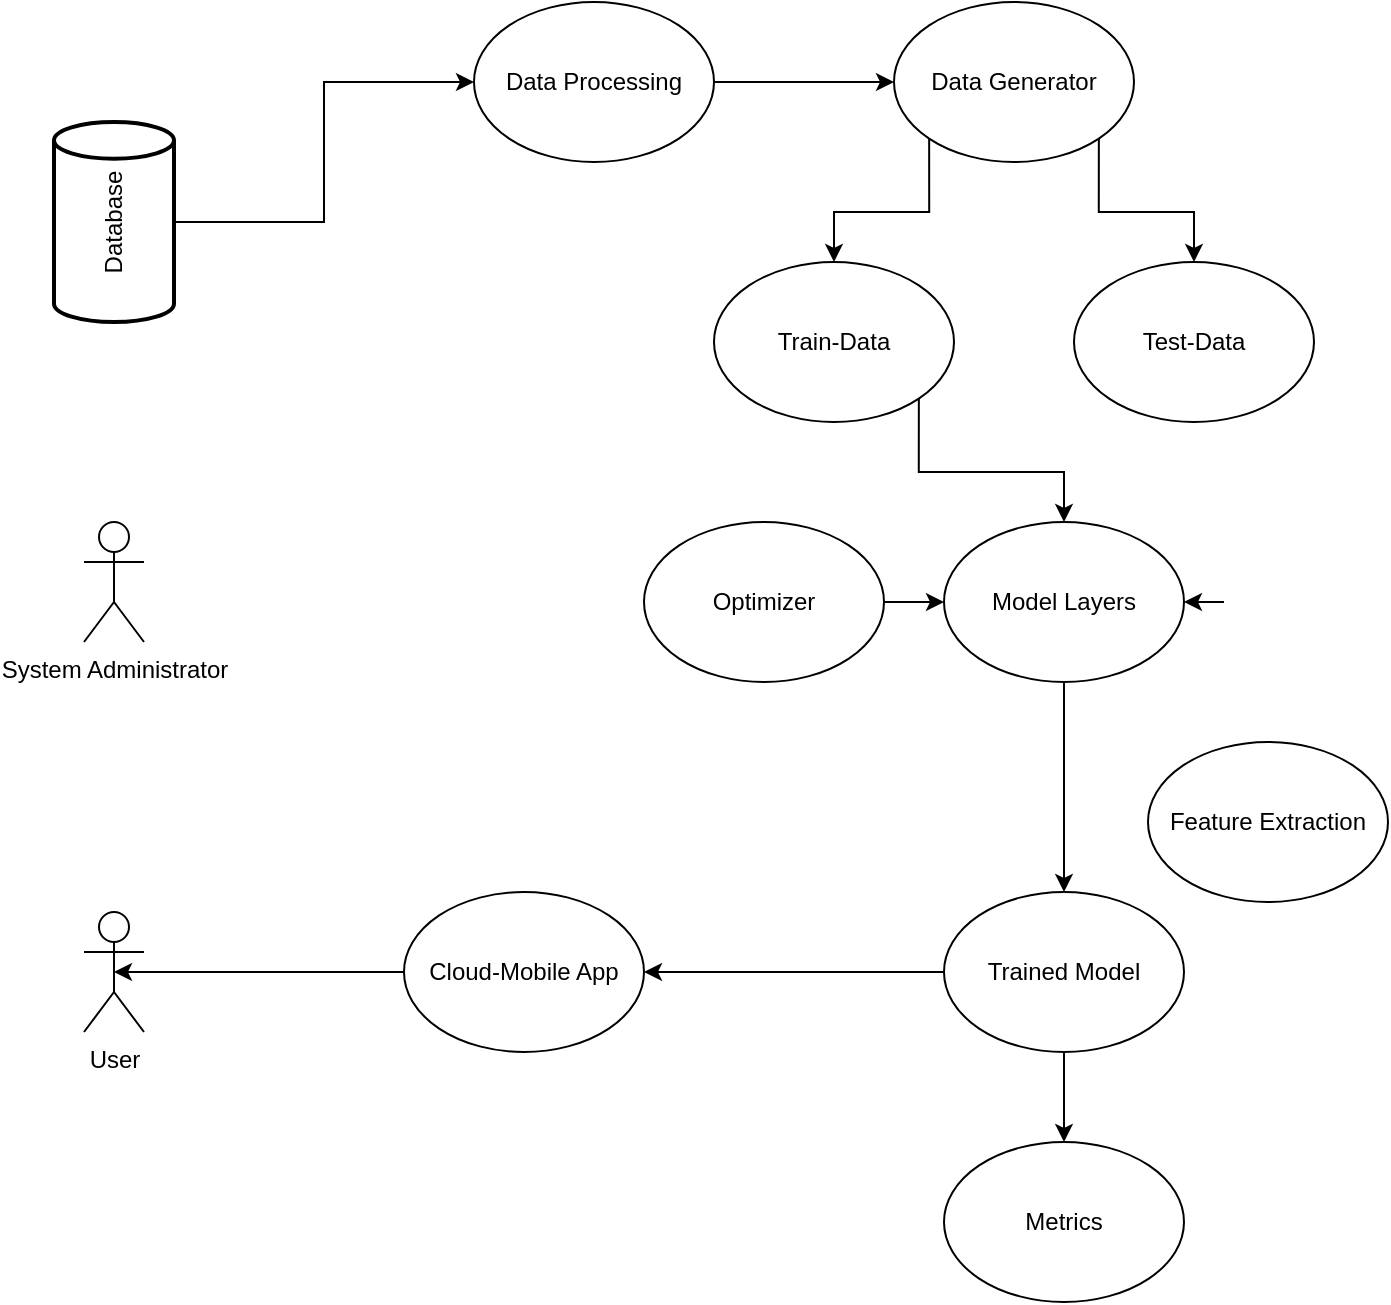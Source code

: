 <mxfile version="20.5.1" type="github">
  <diagram id="Z_isAmxPyYDPvPfBriaF" name="Page-1">
    <mxGraphModel dx="3768" dy="2424" grid="1" gridSize="10" guides="1" tooltips="1" connect="1" arrows="1" fold="1" page="1" pageScale="1" pageWidth="827" pageHeight="1169" math="0" shadow="0">
      <root>
        <mxCell id="0" />
        <mxCell id="1" parent="0" />
        <mxCell id="cteyw57EZUwjN1r9_n_c-1" value="User" style="shape=umlActor;verticalLabelPosition=bottom;verticalAlign=top;html=1;outlineConnect=0;" vertex="1" parent="1">
          <mxGeometry x="124" y="715" width="30" height="60" as="geometry" />
        </mxCell>
        <mxCell id="cteyw57EZUwjN1r9_n_c-2" value="System Administrator" style="shape=umlActor;verticalLabelPosition=bottom;verticalAlign=top;html=1;outlineConnect=0;" vertex="1" parent="1">
          <mxGeometry x="124" y="520" width="30" height="60" as="geometry" />
        </mxCell>
        <mxCell id="cteyw57EZUwjN1r9_n_c-15" style="edgeStyle=orthogonalEdgeStyle;rounded=0;orthogonalLoop=1;jettySize=auto;html=1;exitX=0.5;exitY=1;exitDx=0;exitDy=0;exitPerimeter=0;entryX=0;entryY=0.5;entryDx=0;entryDy=0;" edge="1" parent="1" source="cteyw57EZUwjN1r9_n_c-4" target="cteyw57EZUwjN1r9_n_c-5">
          <mxGeometry relative="1" as="geometry" />
        </mxCell>
        <mxCell id="cteyw57EZUwjN1r9_n_c-4" value="Database" style="strokeWidth=2;html=1;shape=mxgraph.flowchart.direct_data;whiteSpace=wrap;rotation=-90;" vertex="1" parent="1">
          <mxGeometry x="89" y="340" width="100" height="60" as="geometry" />
        </mxCell>
        <mxCell id="cteyw57EZUwjN1r9_n_c-16" style="edgeStyle=orthogonalEdgeStyle;rounded=0;orthogonalLoop=1;jettySize=auto;html=1;exitX=1;exitY=0.5;exitDx=0;exitDy=0;entryX=0;entryY=0.5;entryDx=0;entryDy=0;" edge="1" parent="1" source="cteyw57EZUwjN1r9_n_c-5" target="cteyw57EZUwjN1r9_n_c-6">
          <mxGeometry relative="1" as="geometry" />
        </mxCell>
        <mxCell id="cteyw57EZUwjN1r9_n_c-5" value="Data Processing" style="ellipse;whiteSpace=wrap;html=1;" vertex="1" parent="1">
          <mxGeometry x="319" y="260" width="120" height="80" as="geometry" />
        </mxCell>
        <mxCell id="cteyw57EZUwjN1r9_n_c-17" style="edgeStyle=orthogonalEdgeStyle;rounded=0;orthogonalLoop=1;jettySize=auto;html=1;exitX=0;exitY=1;exitDx=0;exitDy=0;entryX=0.5;entryY=0;entryDx=0;entryDy=0;" edge="1" parent="1" source="cteyw57EZUwjN1r9_n_c-6" target="cteyw57EZUwjN1r9_n_c-7">
          <mxGeometry relative="1" as="geometry" />
        </mxCell>
        <mxCell id="cteyw57EZUwjN1r9_n_c-18" style="edgeStyle=orthogonalEdgeStyle;rounded=0;orthogonalLoop=1;jettySize=auto;html=1;exitX=1;exitY=1;exitDx=0;exitDy=0;entryX=0.5;entryY=0;entryDx=0;entryDy=0;" edge="1" parent="1" source="cteyw57EZUwjN1r9_n_c-6" target="cteyw57EZUwjN1r9_n_c-8">
          <mxGeometry relative="1" as="geometry" />
        </mxCell>
        <mxCell id="cteyw57EZUwjN1r9_n_c-6" value="Data Generator" style="ellipse;whiteSpace=wrap;html=1;" vertex="1" parent="1">
          <mxGeometry x="529" y="260" width="120" height="80" as="geometry" />
        </mxCell>
        <mxCell id="cteyw57EZUwjN1r9_n_c-19" style="edgeStyle=orthogonalEdgeStyle;rounded=0;orthogonalLoop=1;jettySize=auto;html=1;exitX=1;exitY=1;exitDx=0;exitDy=0;entryX=0.5;entryY=0;entryDx=0;entryDy=0;" edge="1" parent="1" source="cteyw57EZUwjN1r9_n_c-7" target="cteyw57EZUwjN1r9_n_c-10">
          <mxGeometry relative="1" as="geometry" />
        </mxCell>
        <mxCell id="cteyw57EZUwjN1r9_n_c-7" value="Train-Data" style="ellipse;whiteSpace=wrap;html=1;" vertex="1" parent="1">
          <mxGeometry x="439" y="390" width="120" height="80" as="geometry" />
        </mxCell>
        <mxCell id="cteyw57EZUwjN1r9_n_c-8" value="Test-Data" style="ellipse;whiteSpace=wrap;html=1;" vertex="1" parent="1">
          <mxGeometry x="619" y="390" width="120" height="80" as="geometry" />
        </mxCell>
        <mxCell id="cteyw57EZUwjN1r9_n_c-20" style="edgeStyle=orthogonalEdgeStyle;rounded=0;orthogonalLoop=1;jettySize=auto;html=1;exitX=1;exitY=0.5;exitDx=0;exitDy=0;entryX=0;entryY=0.5;entryDx=0;entryDy=0;" edge="1" parent="1" source="cteyw57EZUwjN1r9_n_c-9" target="cteyw57EZUwjN1r9_n_c-10">
          <mxGeometry relative="1" as="geometry" />
        </mxCell>
        <mxCell id="cteyw57EZUwjN1r9_n_c-9" value="Optimizer" style="ellipse;whiteSpace=wrap;html=1;" vertex="1" parent="1">
          <mxGeometry x="404" y="520" width="120" height="80" as="geometry" />
        </mxCell>
        <mxCell id="cteyw57EZUwjN1r9_n_c-27" style="edgeStyle=orthogonalEdgeStyle;rounded=0;orthogonalLoop=1;jettySize=auto;html=1;exitX=0.5;exitY=1;exitDx=0;exitDy=0;entryX=0.5;entryY=0;entryDx=0;entryDy=0;" edge="1" parent="1" source="cteyw57EZUwjN1r9_n_c-10" target="cteyw57EZUwjN1r9_n_c-12">
          <mxGeometry relative="1" as="geometry" />
        </mxCell>
        <mxCell id="cteyw57EZUwjN1r9_n_c-10" value="Model Layers" style="ellipse;whiteSpace=wrap;html=1;" vertex="1" parent="1">
          <mxGeometry x="554" y="520" width="120" height="80" as="geometry" />
        </mxCell>
        <mxCell id="cteyw57EZUwjN1r9_n_c-21" style="edgeStyle=orthogonalEdgeStyle;rounded=0;orthogonalLoop=1;jettySize=auto;html=1;exitX=0;exitY=0.5;exitDx=0;exitDy=0;entryX=1;entryY=0.5;entryDx=0;entryDy=0;" edge="1" parent="1" target="cteyw57EZUwjN1r9_n_c-10">
          <mxGeometry relative="1" as="geometry">
            <mxPoint x="694" y="560" as="sourcePoint" />
          </mxGeometry>
        </mxCell>
        <mxCell id="cteyw57EZUwjN1r9_n_c-11" value="Feature Extraction" style="ellipse;whiteSpace=wrap;html=1;" vertex="1" parent="1">
          <mxGeometry x="656" y="630" width="120" height="80" as="geometry" />
        </mxCell>
        <mxCell id="cteyw57EZUwjN1r9_n_c-23" style="edgeStyle=orthogonalEdgeStyle;rounded=0;orthogonalLoop=1;jettySize=auto;html=1;exitX=0.5;exitY=1;exitDx=0;exitDy=0;" edge="1" parent="1" source="cteyw57EZUwjN1r9_n_c-12" target="cteyw57EZUwjN1r9_n_c-13">
          <mxGeometry relative="1" as="geometry" />
        </mxCell>
        <mxCell id="cteyw57EZUwjN1r9_n_c-24" style="edgeStyle=orthogonalEdgeStyle;rounded=0;orthogonalLoop=1;jettySize=auto;html=1;exitX=0;exitY=0.5;exitDx=0;exitDy=0;" edge="1" parent="1" source="cteyw57EZUwjN1r9_n_c-12" target="cteyw57EZUwjN1r9_n_c-14">
          <mxGeometry relative="1" as="geometry" />
        </mxCell>
        <mxCell id="cteyw57EZUwjN1r9_n_c-12" value="Trained Model&lt;span style=&quot;color: rgba(0, 0, 0, 0); font-family: monospace; font-size: 0px; text-align: start;&quot;&gt;%3CmxGraphModel%3E%3Croot%3E%3CmxCell%20id%3D%220%22%2F%3E%3CmxCell%20id%3D%221%22%20parent%3D%220%22%2F%3E%3CmxCell%20id%3D%222%22%20value%3D%22train-data%22%20style%3D%22ellipse%3BwhiteSpace%3Dwrap%3Bhtml%3D1%3B%22%20vertex%3D%221%22%20parent%3D%221%22%3E%3CmxGeometry%20x%3D%22370%22%20y%3D%22290%22%20width%3D%22120%22%20height%3D%2280%22%20as%3D%22geometry%22%2F%3E%3C%2FmxCell%3E%3C%2Froot%3E%3C%2FmxGraphModel%3E&lt;/span&gt;" style="ellipse;whiteSpace=wrap;html=1;" vertex="1" parent="1">
          <mxGeometry x="554" y="705" width="120" height="80" as="geometry" />
        </mxCell>
        <mxCell id="cteyw57EZUwjN1r9_n_c-13" value="Metrics" style="ellipse;whiteSpace=wrap;html=1;" vertex="1" parent="1">
          <mxGeometry x="554" y="830" width="120" height="80" as="geometry" />
        </mxCell>
        <mxCell id="cteyw57EZUwjN1r9_n_c-25" style="edgeStyle=orthogonalEdgeStyle;rounded=0;orthogonalLoop=1;jettySize=auto;html=1;exitX=0;exitY=0.5;exitDx=0;exitDy=0;entryX=0.5;entryY=0.5;entryDx=0;entryDy=0;entryPerimeter=0;" edge="1" parent="1" source="cteyw57EZUwjN1r9_n_c-14" target="cteyw57EZUwjN1r9_n_c-1">
          <mxGeometry relative="1" as="geometry" />
        </mxCell>
        <mxCell id="cteyw57EZUwjN1r9_n_c-14" value="Cloud-Mobile App" style="ellipse;whiteSpace=wrap;html=1;" vertex="1" parent="1">
          <mxGeometry x="284" y="705" width="120" height="80" as="geometry" />
        </mxCell>
      </root>
    </mxGraphModel>
  </diagram>
</mxfile>
